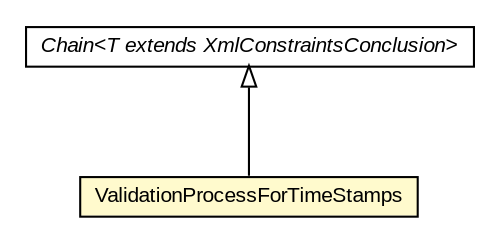 #!/usr/local/bin/dot
#
# Class diagram 
# Generated by UMLGraph version R5_6-24-gf6e263 (http://www.umlgraph.org/)
#

digraph G {
	edge [fontname="arial",fontsize=10,labelfontname="arial",labelfontsize=10];
	node [fontname="arial",fontsize=10,shape=plaintext];
	nodesep=0.25;
	ranksep=0.5;
	// eu.europa.esig.dss.validation.process.Chain<T extends eu.europa.esig.dss.jaxb.detailedreport.XmlConstraintsConclusion>
	c762691 [label=<<table title="eu.europa.esig.dss.validation.process.Chain" border="0" cellborder="1" cellspacing="0" cellpadding="2" port="p" href="../Chain.html">
		<tr><td><table border="0" cellspacing="0" cellpadding="1">
<tr><td align="center" balign="center"><font face="arial italic"> Chain&lt;T extends XmlConstraintsConclusion&gt; </font></td></tr>
		</table></td></tr>
		</table>>, URL="../Chain.html", fontname="arial", fontcolor="black", fontsize=10.0];
	// eu.europa.esig.dss.validation.process.vpftsp.ValidationProcessForTimeStamps
	c762862 [label=<<table title="eu.europa.esig.dss.validation.process.vpftsp.ValidationProcessForTimeStamps" border="0" cellborder="1" cellspacing="0" cellpadding="2" port="p" bgcolor="lemonChiffon" href="./ValidationProcessForTimeStamps.html">
		<tr><td><table border="0" cellspacing="0" cellpadding="1">
<tr><td align="center" balign="center"> ValidationProcessForTimeStamps </td></tr>
		</table></td></tr>
		</table>>, URL="./ValidationProcessForTimeStamps.html", fontname="arial", fontcolor="black", fontsize=10.0];
	//eu.europa.esig.dss.validation.process.vpftsp.ValidationProcessForTimeStamps extends eu.europa.esig.dss.validation.process.Chain<eu.europa.esig.dss.jaxb.detailedreport.XmlValidationProcessTimestamps>
	c762691:p -> c762862:p [dir=back,arrowtail=empty];
}

